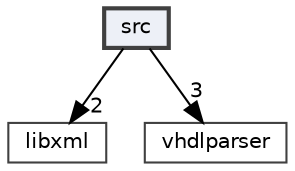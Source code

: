 digraph "src"
{
 // INTERACTIVE_SVG=YES
 // LATEX_PDF_SIZE
  bgcolor="transparent";
  edge [fontname=Helvetica,fontsize=10,labelfontname=Helvetica,labelfontsize=10];
  node [fontname=Helvetica,fontsize=10,shape=box,height=0.2,width=0.4];
  compound=true
  dir_68267d1309a1af8e8297ef4c3efbcdba [label="src", fillcolor="#edf0f7", color="grey25", style="filled,bold,", URL="dir_68267d1309a1af8e8297ef4c3efbcdba.html",tooltip=""];
  dir_22a14ce9b939c27d3887fa5d85db7abb [label="libxml", fillcolor="#edf0f7", color="grey25", style="", URL="dir_22a14ce9b939c27d3887fa5d85db7abb.html",tooltip=""];
  dir_534aeb5b2351b2c83787cc7391511c04 [label="vhdlparser", fillcolor="#edf0f7", color="grey25", style="", URL="dir_534aeb5b2351b2c83787cc7391511c04.html",tooltip=""];
  dir_68267d1309a1af8e8297ef4c3efbcdba->dir_22a14ce9b939c27d3887fa5d85db7abb [headlabel="2", labeldistance=1.5 headhref="dir_000001_000000.html"];
  dir_68267d1309a1af8e8297ef4c3efbcdba->dir_534aeb5b2351b2c83787cc7391511c04 [headlabel="3", labeldistance=1.5 headhref="dir_000001_000002.html"];
}

